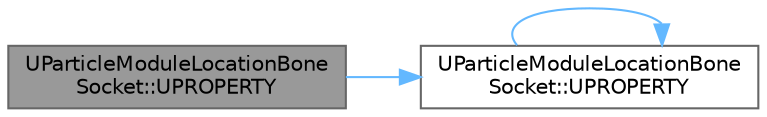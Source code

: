 digraph "UParticleModuleLocationBoneSocket::UPROPERTY"
{
 // INTERACTIVE_SVG=YES
 // LATEX_PDF_SIZE
  bgcolor="transparent";
  edge [fontname=Helvetica,fontsize=10,labelfontname=Helvetica,labelfontsize=10];
  node [fontname=Helvetica,fontsize=10,shape=box,height=0.2,width=0.4];
  rankdir="LR";
  Node1 [id="Node000001",label="UParticleModuleLocationBone\lSocket::UPROPERTY",height=0.2,width=0.4,color="gray40", fillcolor="grey60", style="filled", fontcolor="black",tooltip="The method by which to select the bone/socket to spawn at."];
  Node1 -> Node2 [id="edge1_Node000001_Node000002",color="steelblue1",style="solid",tooltip=" "];
  Node2 [id="Node000002",label="UParticleModuleLocationBone\lSocket::UPROPERTY",height=0.2,width=0.4,color="grey40", fillcolor="white", style="filled",URL="$d5/d14/classUParticleModuleLocationBoneSocket.html#abc7c60491d58d288ffbc7e44f0ad0624",tooltip="An offset to apply to each bone/socket."];
  Node2 -> Node2 [id="edge2_Node000002_Node000002",color="steelblue1",style="solid",tooltip=" "];
}
